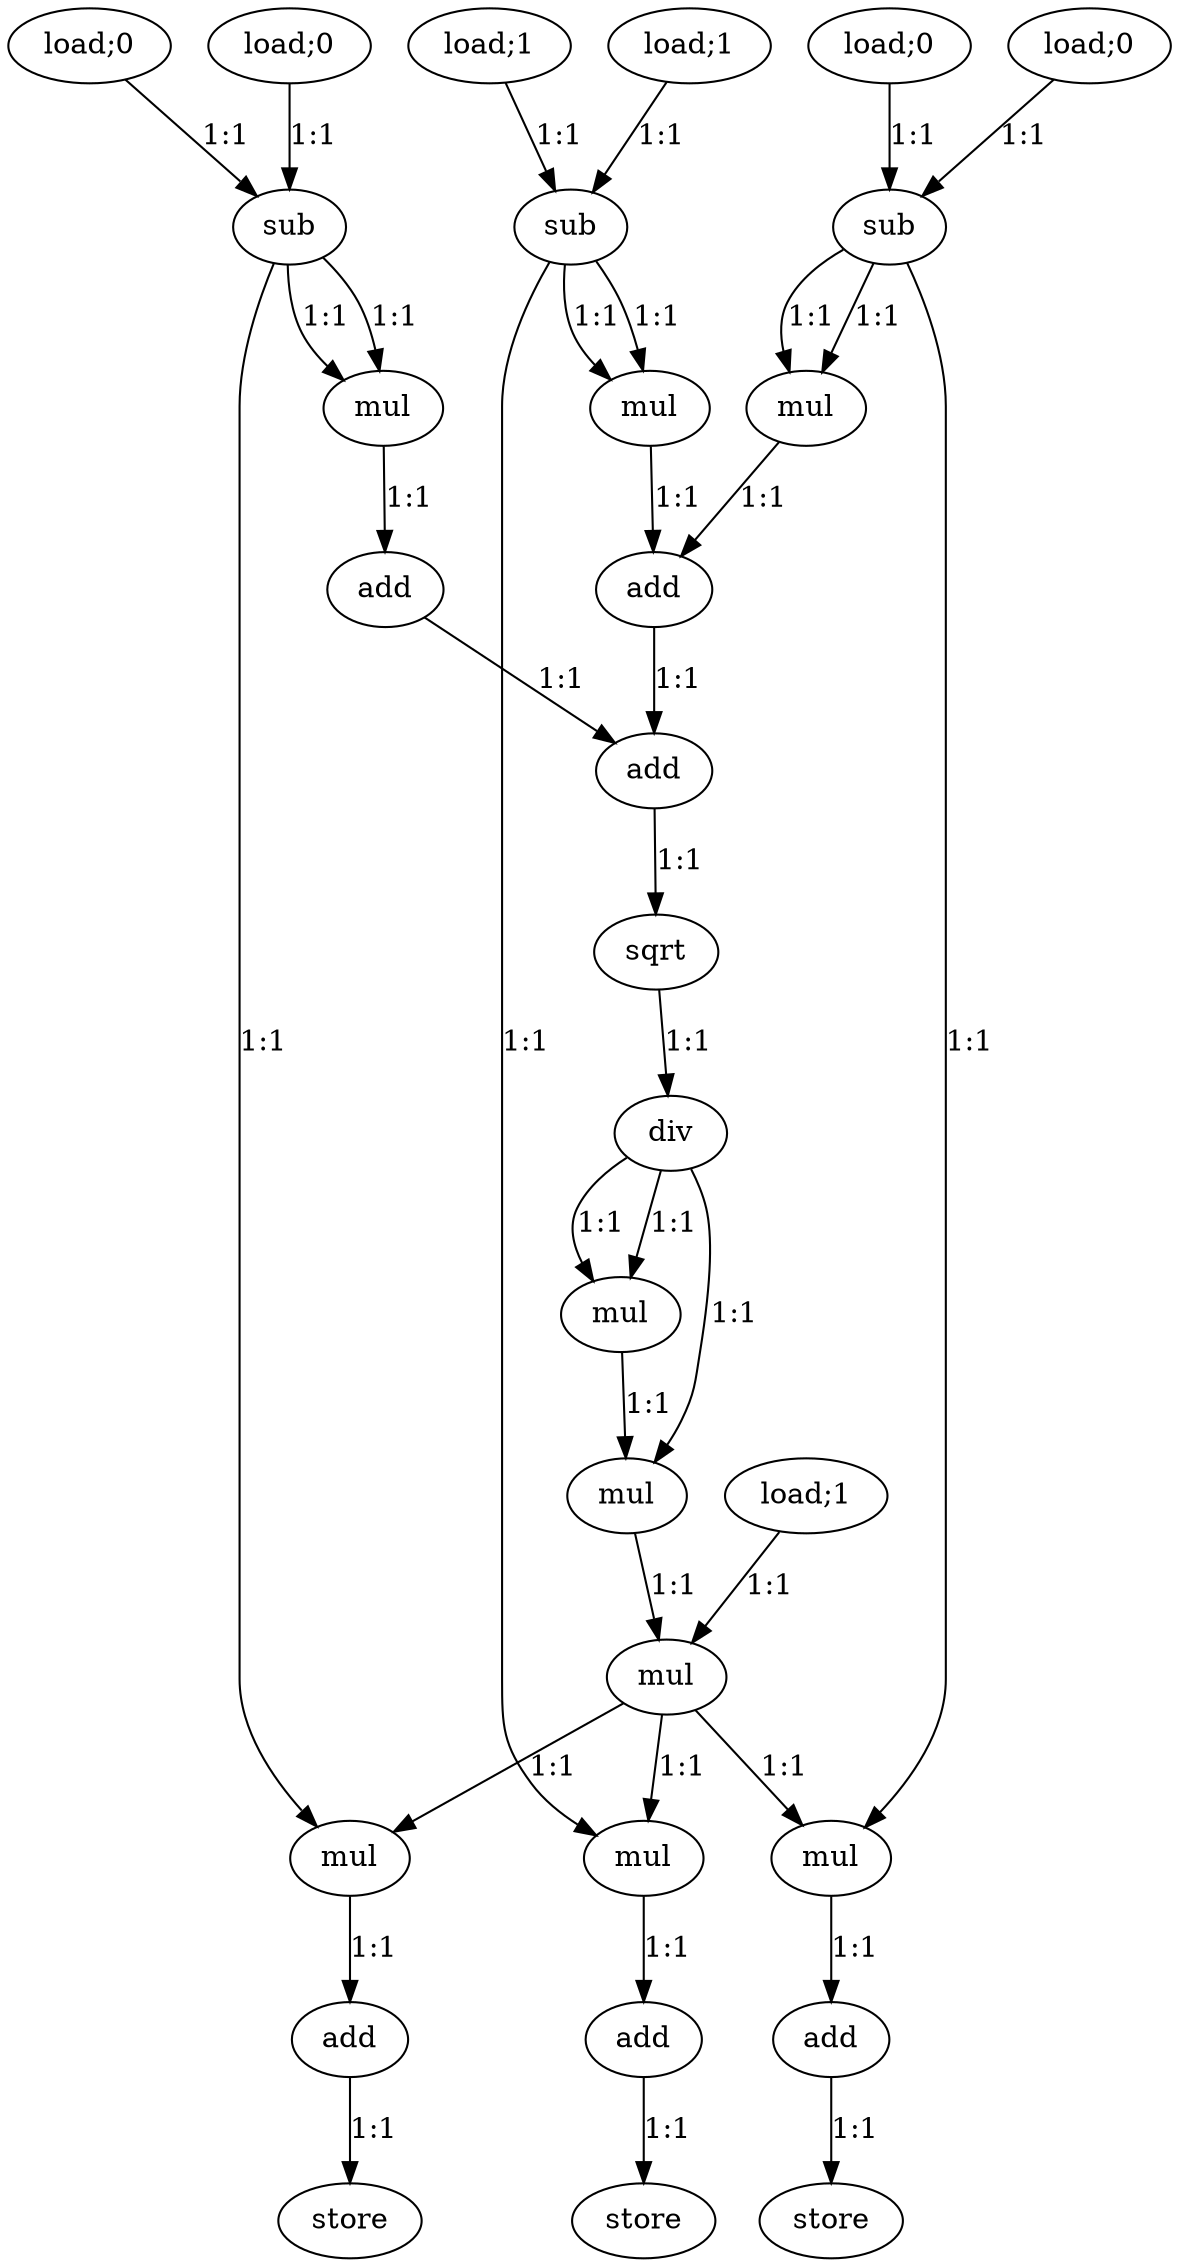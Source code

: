 digraph {
  0 [label="load;0"];
  1 [label="load;0"];
  2 [label="load;0"];
  3 [label="load;0"];
  4 [label="load;1"];
  5 [label="load;1"];
  6 [label="sub"];
  7 [label="sub"];
  8 [label="sub"];
  9 [label="mul"];
  10 [label="mul"];
  11 [label="mul"];
  12 [label="add"];
  13 [label="add"];
  14 [label="add"];
  15 [label="sqrt"];
  16 [label="div"];
  17 [label="mul"];
  18 [label="load;1"];
  19 [label="mul"];
  20 [label="mul"];
  21 [label="mul"];
  22 [label="mul"];
  23 [label="mul"];
  24 [label="add"];
  25 [label="add"];
  26 [label="add"];
  27 [label="store"];
  28 [label="store"];
  29 [label="store"];

  0->6 [label="1:1"];
  1->6 [label="1:1"];
  2->7 [label="1:1"];
  3->7 [label="1:1"];
  4->8 [label="1:1"];
  5->8 [label="1:1"];
  6->21 [label="1:1"];
  6->9 [label="1:1"];
  6->9 [label="1:1"];
  7->22 [label="1:1"];
  7->10 [label="1:1"];
  7->10 [label="1:1"];
  8->23 [label="1:1"];
  8->11 [label="1:1"];
  8->11 [label="1:1"];
  9->12 [label="1:1"];
  10->13 [label="1:1"];
  11->12 [label="1:1"];
  12->14 [label="1:1"];
  13->14 [label="1:1"];
  14->15 [label="1:1"];
  15->16 [label="1:1"];
  16->17 [label="1:1"];
  16->17 [label="1:1"];
  16->19 [label="1:1"];
  17->19 [label="1:1"];
  18->20 [label="1:1"];
  19->20 [label="1:1"];
  20->21 [label="1:1"];
  20->22 [label="1:1"];
  20->23 [label="1:1"];
  21->24 [label="1:1"];
  22->25 [label="1:1"];
  23->26 [label="1:1"];
  24->27 [label="1:1"];
  25->28 [label="1:1"];
  26->29 [label="1:1"];




}
